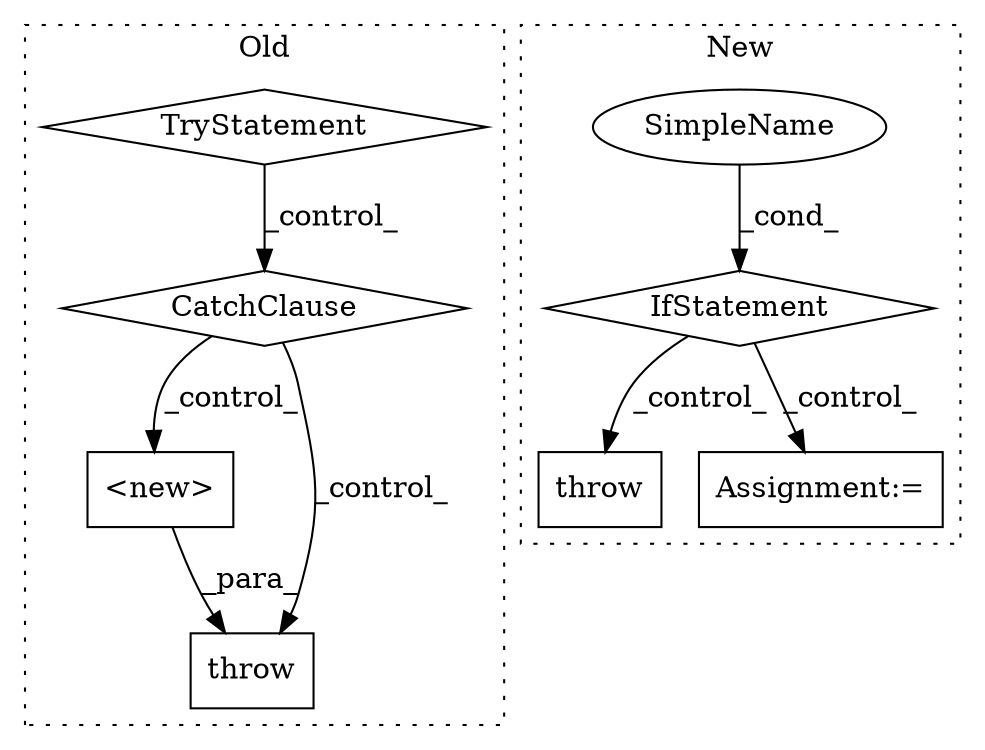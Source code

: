digraph G {
subgraph cluster0 {
1 [label="<new>" a="14" s="4342" l="17" shape="box"];
3 [label="throw" a="53" s="4336" l="6" shape="box"];
4 [label="CatchClause" a="12" s="4062,4086" l="13,2" shape="diamond"];
5 [label="TryStatement" a="54" s="3996" l="4" shape="diamond"];
label = "Old";
style="dotted";
}
subgraph cluster1 {
2 [label="throw" a="53" s="2759" l="6" shape="box"];
6 [label="IfStatement" a="25" s="2742,2749" l="4,2" shape="diamond"];
7 [label="SimpleName" a="42" s="" l="" shape="ellipse"];
8 [label="Assignment:=" a="7" s="2860" l="1" shape="box"];
label = "New";
style="dotted";
}
1 -> 3 [label="_para_"];
4 -> 1 [label="_control_"];
4 -> 3 [label="_control_"];
5 -> 4 [label="_control_"];
6 -> 2 [label="_control_"];
6 -> 8 [label="_control_"];
7 -> 6 [label="_cond_"];
}